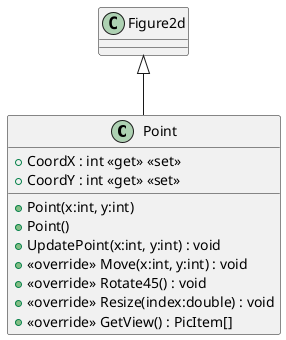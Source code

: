 @startuml
class Point {
    + Point(x:int, y:int)
    + Point()
    + CoordX : int <<get>> <<set>>
    + CoordY : int <<get>> <<set>>
    + UpdatePoint(x:int, y:int) : void
    + <<override>> Move(x:int, y:int) : void
    + <<override>> Rotate45() : void
    + <<override>> Resize(index:double) : void
    + <<override>> GetView() : PicItem[]
}
Figure2d <|-- Point
@enduml
